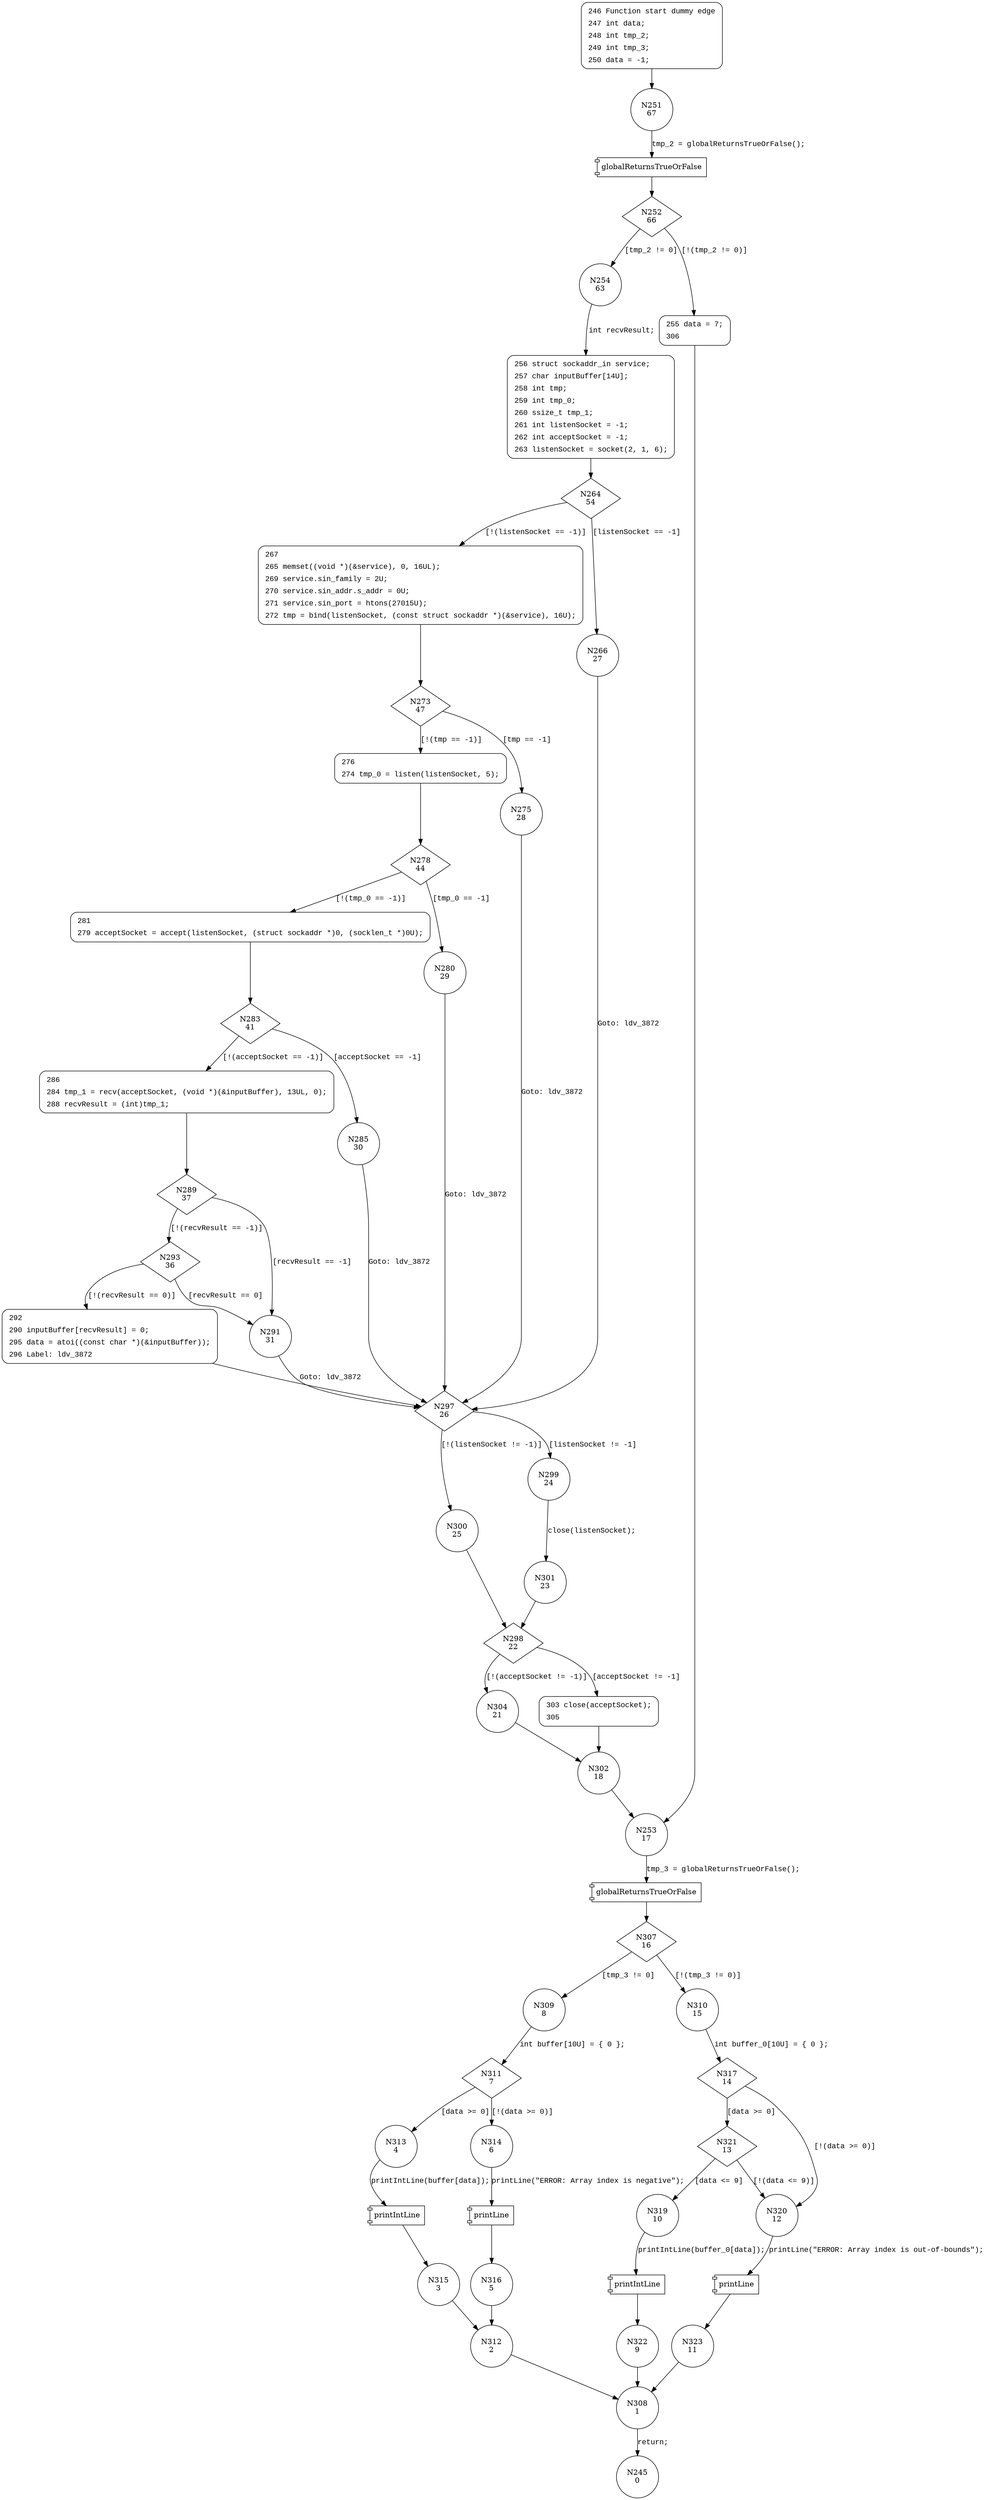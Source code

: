 digraph CWE126_Buffer_Overread__CWE129_listen_socket_12_bad {
251 [shape="circle" label="N251\n67"]
252 [shape="diamond" label="N252\n66"]
254 [shape="circle" label="N254\n63"]
255 [shape="circle" label="N255\n65"]
253 [shape="circle" label="N253\n17"]
307 [shape="diamond" label="N307\n16"]
309 [shape="circle" label="N309\n8"]
310 [shape="circle" label="N310\n15"]
317 [shape="diamond" label="N317\n14"]
321 [shape="diamond" label="N321\n13"]
320 [shape="circle" label="N320\n12"]
323 [shape="circle" label="N323\n11"]
308 [shape="circle" label="N308\n1"]
245 [shape="circle" label="N245\n0"]
319 [shape="circle" label="N319\n10"]
322 [shape="circle" label="N322\n9"]
311 [shape="diamond" label="N311\n7"]
313 [shape="circle" label="N313\n4"]
314 [shape="circle" label="N314\n6"]
316 [shape="circle" label="N316\n5"]
312 [shape="circle" label="N312\n2"]
315 [shape="circle" label="N315\n3"]
256 [shape="circle" label="N256\n62"]
264 [shape="diamond" label="N264\n54"]
266 [shape="circle" label="N266\n27"]
267 [shape="circle" label="N267\n53"]
273 [shape="diamond" label="N273\n47"]
275 [shape="circle" label="N275\n28"]
276 [shape="circle" label="N276\n46"]
278 [shape="diamond" label="N278\n44"]
280 [shape="circle" label="N280\n29"]
281 [shape="circle" label="N281\n43"]
283 [shape="diamond" label="N283\n41"]
285 [shape="circle" label="N285\n30"]
286 [shape="circle" label="N286\n40"]
289 [shape="diamond" label="N289\n37"]
291 [shape="circle" label="N291\n31"]
293 [shape="diamond" label="N293\n36"]
292 [shape="circle" label="N292\n35"]
297 [shape="diamond" label="N297\n26"]
299 [shape="circle" label="N299\n24"]
300 [shape="circle" label="N300\n25"]
298 [shape="diamond" label="N298\n22"]
303 [shape="circle" label="N303\n20"]
304 [shape="circle" label="N304\n21"]
302 [shape="circle" label="N302\n18"]
301 [shape="circle" label="N301\n23"]
246 [style="filled,bold" penwidth="1" fillcolor="white" fontname="Courier New" shape="Mrecord" label=<<table border="0" cellborder="0" cellpadding="3" bgcolor="white"><tr><td align="right">246</td><td align="left">Function start dummy edge</td></tr><tr><td align="right">247</td><td align="left">int data;</td></tr><tr><td align="right">248</td><td align="left">int tmp_2;</td></tr><tr><td align="right">249</td><td align="left">int tmp_3;</td></tr><tr><td align="right">250</td><td align="left">data = -1;</td></tr></table>>]
246 -> 251[label=""]
255 [style="filled,bold" penwidth="1" fillcolor="white" fontname="Courier New" shape="Mrecord" label=<<table border="0" cellborder="0" cellpadding="3" bgcolor="white"><tr><td align="right">255</td><td align="left">data = 7;</td></tr><tr><td align="right">306</td><td align="left"></td></tr></table>>]
255 -> 253[label=""]
256 [style="filled,bold" penwidth="1" fillcolor="white" fontname="Courier New" shape="Mrecord" label=<<table border="0" cellborder="0" cellpadding="3" bgcolor="white"><tr><td align="right">256</td><td align="left">struct sockaddr_in service;</td></tr><tr><td align="right">257</td><td align="left">char inputBuffer[14U];</td></tr><tr><td align="right">258</td><td align="left">int tmp;</td></tr><tr><td align="right">259</td><td align="left">int tmp_0;</td></tr><tr><td align="right">260</td><td align="left">ssize_t tmp_1;</td></tr><tr><td align="right">261</td><td align="left">int listenSocket = -1;</td></tr><tr><td align="right">262</td><td align="left">int acceptSocket = -1;</td></tr><tr><td align="right">263</td><td align="left">listenSocket = socket(2, 1, 6);</td></tr></table>>]
256 -> 264[label=""]
267 [style="filled,bold" penwidth="1" fillcolor="white" fontname="Courier New" shape="Mrecord" label=<<table border="0" cellborder="0" cellpadding="3" bgcolor="white"><tr><td align="right">267</td><td align="left"></td></tr><tr><td align="right">265</td><td align="left">memset((void *)(&amp;service), 0, 16UL);</td></tr><tr><td align="right">269</td><td align="left">service.sin_family = 2U;</td></tr><tr><td align="right">270</td><td align="left">service.sin_addr.s_addr = 0U;</td></tr><tr><td align="right">271</td><td align="left">service.sin_port = htons(27015U);</td></tr><tr><td align="right">272</td><td align="left">tmp = bind(listenSocket, (const struct sockaddr *)(&amp;service), 16U);</td></tr></table>>]
267 -> 273[label=""]
276 [style="filled,bold" penwidth="1" fillcolor="white" fontname="Courier New" shape="Mrecord" label=<<table border="0" cellborder="0" cellpadding="3" bgcolor="white"><tr><td align="right">276</td><td align="left"></td></tr><tr><td align="right">274</td><td align="left">tmp_0 = listen(listenSocket, 5);</td></tr></table>>]
276 -> 278[label=""]
281 [style="filled,bold" penwidth="1" fillcolor="white" fontname="Courier New" shape="Mrecord" label=<<table border="0" cellborder="0" cellpadding="3" bgcolor="white"><tr><td align="right">281</td><td align="left"></td></tr><tr><td align="right">279</td><td align="left">acceptSocket = accept(listenSocket, (struct sockaddr *)0, (socklen_t *)0U);</td></tr></table>>]
281 -> 283[label=""]
286 [style="filled,bold" penwidth="1" fillcolor="white" fontname="Courier New" shape="Mrecord" label=<<table border="0" cellborder="0" cellpadding="3" bgcolor="white"><tr><td align="right">286</td><td align="left"></td></tr><tr><td align="right">284</td><td align="left">tmp_1 = recv(acceptSocket, (void *)(&amp;inputBuffer), 13UL, 0);</td></tr><tr><td align="right">288</td><td align="left">recvResult = (int)tmp_1;</td></tr></table>>]
286 -> 289[label=""]
292 [style="filled,bold" penwidth="1" fillcolor="white" fontname="Courier New" shape="Mrecord" label=<<table border="0" cellborder="0" cellpadding="3" bgcolor="white"><tr><td align="right">292</td><td align="left"></td></tr><tr><td align="right">290</td><td align="left">inputBuffer[recvResult] = 0;</td></tr><tr><td align="right">295</td><td align="left">data = atoi((const char *)(&amp;inputBuffer));</td></tr><tr><td align="right">296</td><td align="left">Label: ldv_3872</td></tr></table>>]
292 -> 297[label=""]
303 [style="filled,bold" penwidth="1" fillcolor="white" fontname="Courier New" shape="Mrecord" label=<<table border="0" cellborder="0" cellpadding="3" bgcolor="white"><tr><td align="right">303</td><td align="left">close(acceptSocket);</td></tr><tr><td align="right">305</td><td align="left"></td></tr></table>>]
303 -> 302[label=""]
100008 [shape="component" label="globalReturnsTrueOrFalse"]
251 -> 100008 [label="tmp_2 = globalReturnsTrueOrFalse();" fontname="Courier New"]
100008 -> 252 [label="" fontname="Courier New"]
252 -> 254 [label="[tmp_2 != 0]" fontname="Courier New"]
252 -> 255 [label="[!(tmp_2 != 0)]" fontname="Courier New"]
100009 [shape="component" label="globalReturnsTrueOrFalse"]
253 -> 100009 [label="tmp_3 = globalReturnsTrueOrFalse();" fontname="Courier New"]
100009 -> 307 [label="" fontname="Courier New"]
307 -> 309 [label="[tmp_3 != 0]" fontname="Courier New"]
307 -> 310 [label="[!(tmp_3 != 0)]" fontname="Courier New"]
317 -> 321 [label="[data >= 0]" fontname="Courier New"]
317 -> 320 [label="[!(data >= 0)]" fontname="Courier New"]
100010 [shape="component" label="printLine"]
320 -> 100010 [label="printLine(\"ERROR: Array index is out-of-bounds\");" fontname="Courier New"]
100010 -> 323 [label="" fontname="Courier New"]
308 -> 245 [label="return;" fontname="Courier New"]
321 -> 319 [label="[data <= 9]" fontname="Courier New"]
321 -> 320 [label="[!(data <= 9)]" fontname="Courier New"]
100011 [shape="component" label="printIntLine"]
319 -> 100011 [label="printIntLine(buffer_0[data]);" fontname="Courier New"]
100011 -> 322 [label="" fontname="Courier New"]
309 -> 311 [label="int buffer[10U] = { 0 };" fontname="Courier New"]
311 -> 313 [label="[data >= 0]" fontname="Courier New"]
311 -> 314 [label="[!(data >= 0)]" fontname="Courier New"]
100012 [shape="component" label="printLine"]
314 -> 100012 [label="printLine(\"ERROR: Array index is negative\");" fontname="Courier New"]
100012 -> 316 [label="" fontname="Courier New"]
312 -> 308 [label="" fontname="Courier New"]
100013 [shape="component" label="printIntLine"]
313 -> 100013 [label="printIntLine(buffer[data]);" fontname="Courier New"]
100013 -> 315 [label="" fontname="Courier New"]
254 -> 256 [label="int recvResult;" fontname="Courier New"]
264 -> 266 [label="[listenSocket == -1]" fontname="Courier New"]
264 -> 267 [label="[!(listenSocket == -1)]" fontname="Courier New"]
273 -> 275 [label="[tmp == -1]" fontname="Courier New"]
273 -> 276 [label="[!(tmp == -1)]" fontname="Courier New"]
278 -> 280 [label="[tmp_0 == -1]" fontname="Courier New"]
278 -> 281 [label="[!(tmp_0 == -1)]" fontname="Courier New"]
283 -> 285 [label="[acceptSocket == -1]" fontname="Courier New"]
283 -> 286 [label="[!(acceptSocket == -1)]" fontname="Courier New"]
289 -> 291 [label="[recvResult == -1]" fontname="Courier New"]
289 -> 293 [label="[!(recvResult == -1)]" fontname="Courier New"]
293 -> 291 [label="[recvResult == 0]" fontname="Courier New"]
293 -> 292 [label="[!(recvResult == 0)]" fontname="Courier New"]
297 -> 299 [label="[listenSocket != -1]" fontname="Courier New"]
297 -> 300 [label="[!(listenSocket != -1)]" fontname="Courier New"]
298 -> 303 [label="[acceptSocket != -1]" fontname="Courier New"]
298 -> 304 [label="[!(acceptSocket != -1)]" fontname="Courier New"]
302 -> 253 [label="" fontname="Courier New"]
299 -> 301 [label="close(listenSocket);" fontname="Courier New"]
291 -> 297 [label="Goto: ldv_3872" fontname="Courier New"]
280 -> 297 [label="Goto: ldv_3872" fontname="Courier New"]
266 -> 297 [label="Goto: ldv_3872" fontname="Courier New"]
310 -> 317 [label="int buffer_0[10U] = { 0 };" fontname="Courier New"]
323 -> 308 [label="" fontname="Courier New"]
322 -> 308 [label="" fontname="Courier New"]
316 -> 312 [label="" fontname="Courier New"]
315 -> 312 [label="" fontname="Courier New"]
300 -> 298 [label="" fontname="Courier New"]
304 -> 302 [label="" fontname="Courier New"]
301 -> 298 [label="" fontname="Courier New"]
285 -> 297 [label="Goto: ldv_3872" fontname="Courier New"]
275 -> 297 [label="Goto: ldv_3872" fontname="Courier New"]
}